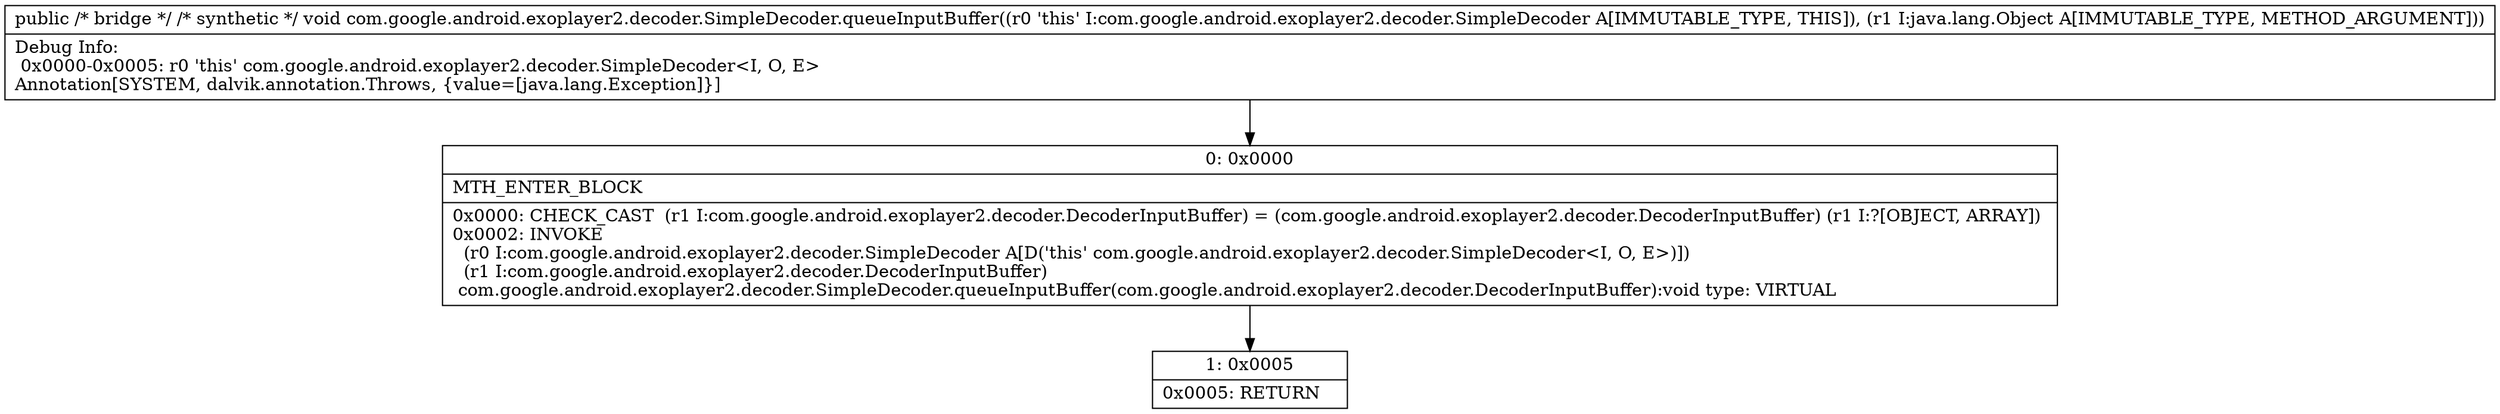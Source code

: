 digraph "CFG forcom.google.android.exoplayer2.decoder.SimpleDecoder.queueInputBuffer(Ljava\/lang\/Object;)V" {
Node_0 [shape=record,label="{0\:\ 0x0000|MTH_ENTER_BLOCK\l|0x0000: CHECK_CAST  (r1 I:com.google.android.exoplayer2.decoder.DecoderInputBuffer) = (com.google.android.exoplayer2.decoder.DecoderInputBuffer) (r1 I:?[OBJECT, ARRAY]) \l0x0002: INVOKE  \l  (r0 I:com.google.android.exoplayer2.decoder.SimpleDecoder A[D('this' com.google.android.exoplayer2.decoder.SimpleDecoder\<I, O, E\>)])\l  (r1 I:com.google.android.exoplayer2.decoder.DecoderInputBuffer)\l com.google.android.exoplayer2.decoder.SimpleDecoder.queueInputBuffer(com.google.android.exoplayer2.decoder.DecoderInputBuffer):void type: VIRTUAL \l}"];
Node_1 [shape=record,label="{1\:\ 0x0005|0x0005: RETURN   \l}"];
MethodNode[shape=record,label="{public \/* bridge *\/ \/* synthetic *\/ void com.google.android.exoplayer2.decoder.SimpleDecoder.queueInputBuffer((r0 'this' I:com.google.android.exoplayer2.decoder.SimpleDecoder A[IMMUTABLE_TYPE, THIS]), (r1 I:java.lang.Object A[IMMUTABLE_TYPE, METHOD_ARGUMENT]))  | Debug Info:\l  0x0000\-0x0005: r0 'this' com.google.android.exoplayer2.decoder.SimpleDecoder\<I, O, E\>\lAnnotation[SYSTEM, dalvik.annotation.Throws, \{value=[java.lang.Exception]\}]\l}"];
MethodNode -> Node_0;
Node_0 -> Node_1;
}

